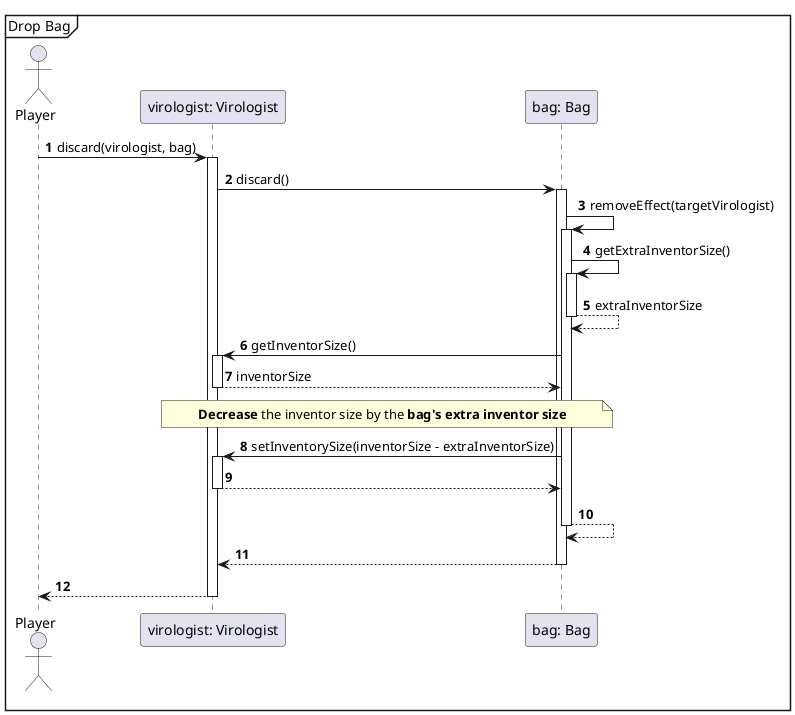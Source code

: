 @startuml
'https://plantuml.com/sequence-diagram

autonumber

Mainframe Drop Bag

actor Player
Player->"virologist: Virologist"++:discard(virologist, bag)
"virologist: Virologist"->"bag: Bag"++:discard()

         "bag: Bag" -> "bag: Bag"++ : removeEffect(targetVirologist)

                 "bag: Bag" -> "bag: Bag" ++ : getExtraInventorSize()
                 "bag: Bag"  --> "bag: Bag" -- : extraInventorSize

                 "bag: Bag"  -> "virologist: Virologist"++ : getInventorSize()
                 "virologist: Virologist"--> "bag: Bag" -- : inventorSize

                 note over "virologist: Virologist", "bag: Bag"
                 **Decrease** the inventor size by the **bag's extra inventor size**
                 end note

                 "bag: Bag"  -> "virologist: Virologist"++ : setInventorySize(inventorSize - extraInventorSize)
                 "virologist: Virologist"--> "bag: Bag" --
                 "bag: Bag"--> "bag: Bag"--

        "bag: Bag"--> "virologist: Virologist"--
"virologist: Virologist"-->Player--
@enduml